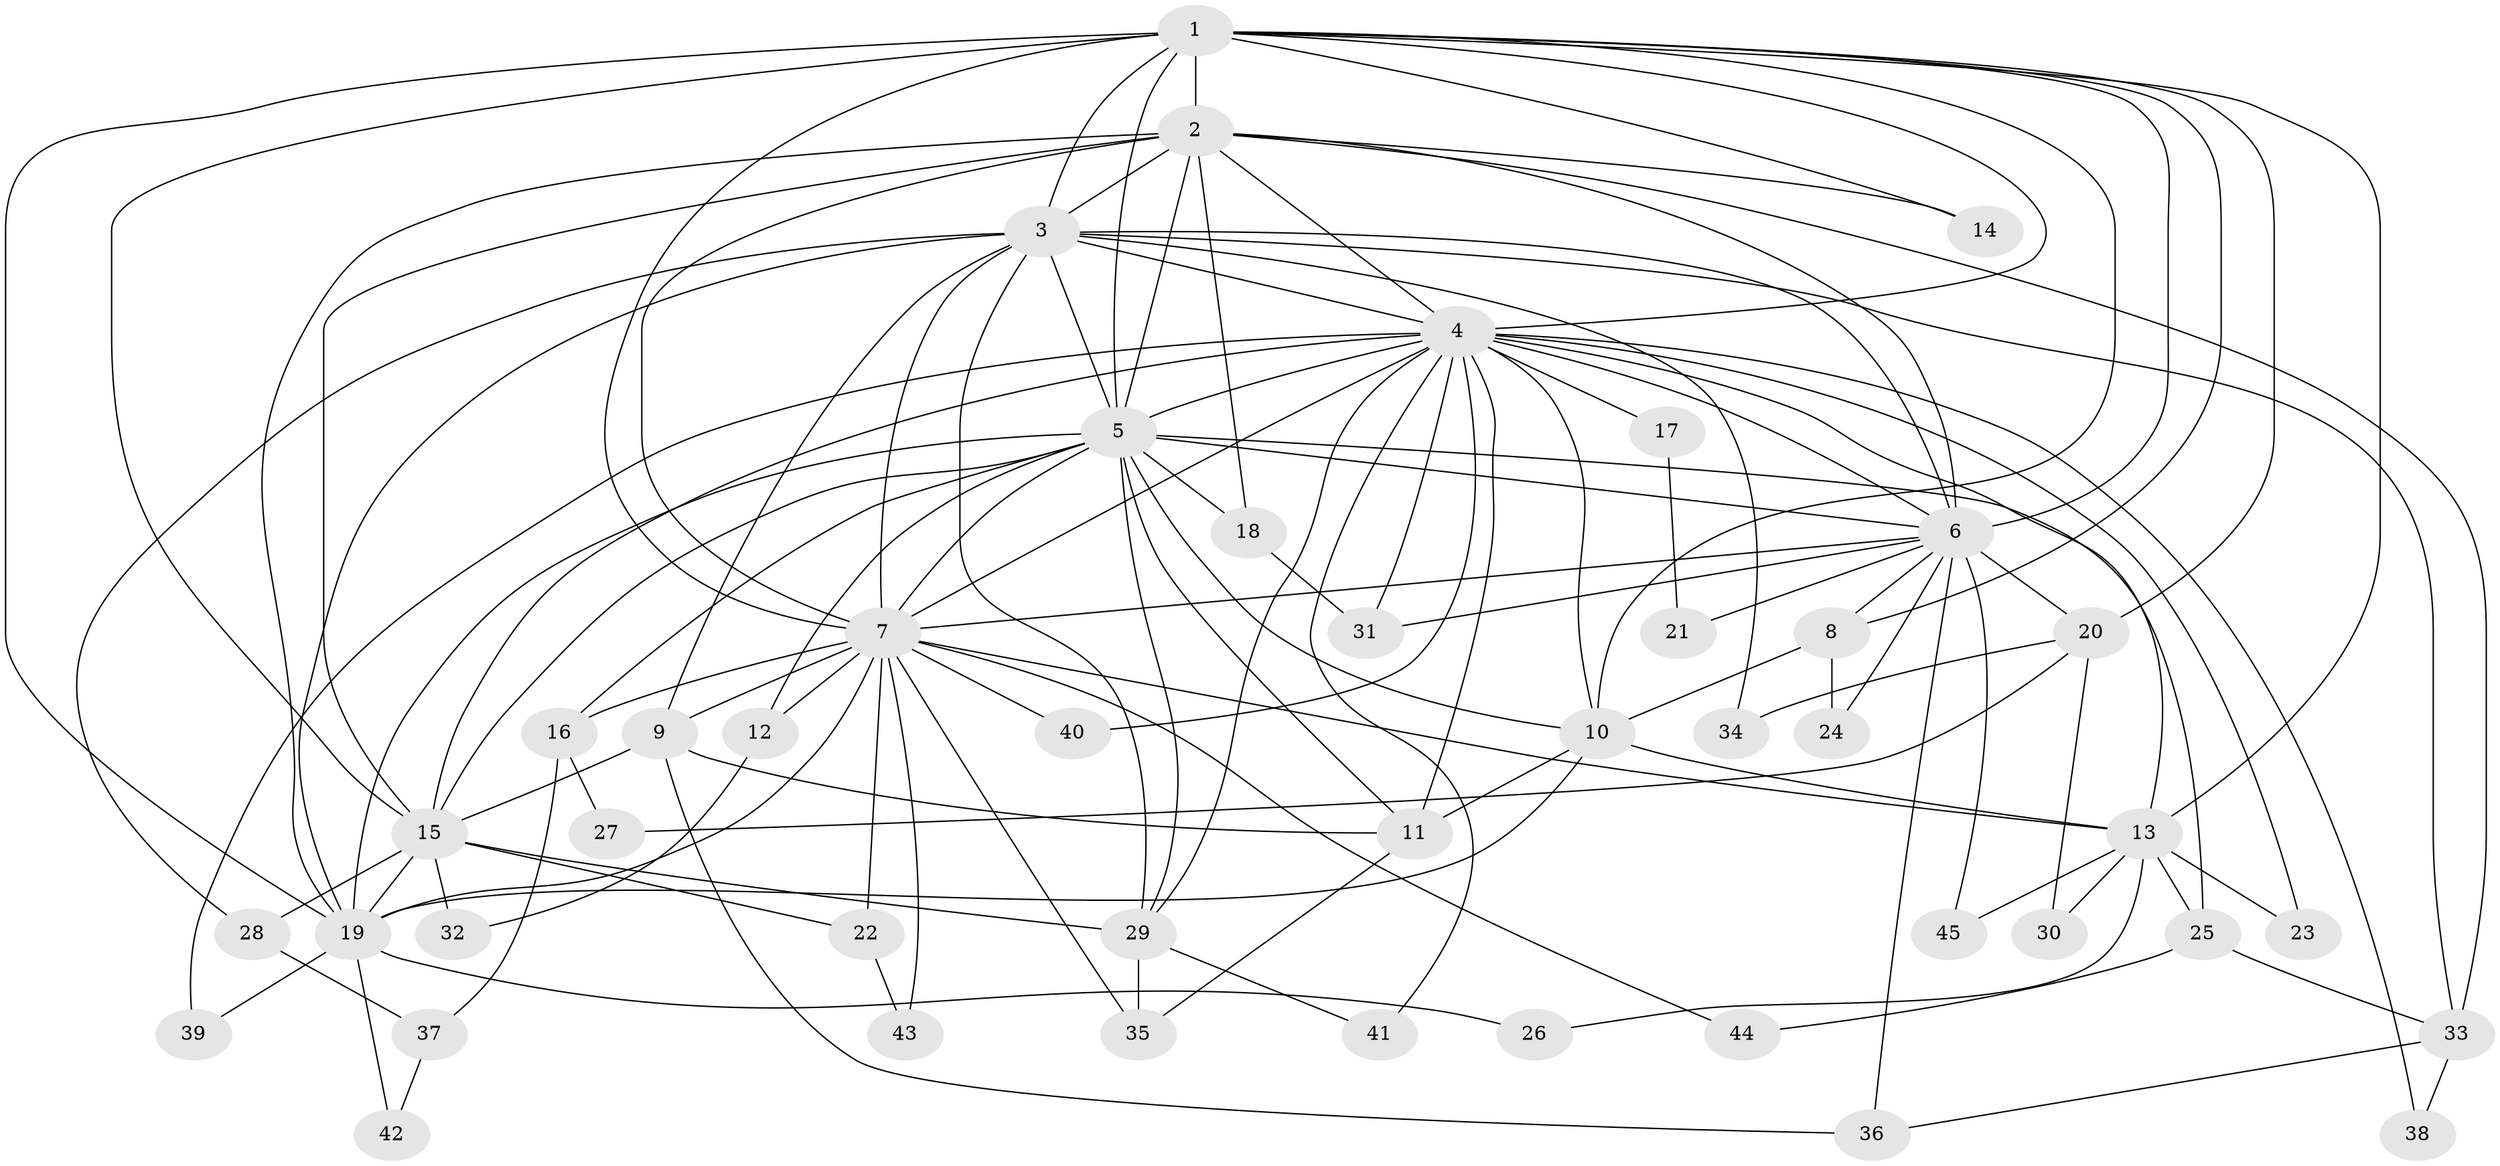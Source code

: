 // original degree distribution, {14: 0.011494252873563218, 17: 0.022988505747126436, 16: 0.011494252873563218, 23: 0.011494252873563218, 20: 0.011494252873563218, 19: 0.011494252873563218, 21: 0.022988505747126436, 18: 0.011494252873563218, 4: 0.10344827586206896, 5: 0.022988505747126436, 2: 0.5287356321839081, 3: 0.1839080459770115, 8: 0.011494252873563218, 6: 0.034482758620689655}
// Generated by graph-tools (version 1.1) at 2025/49/03/04/25 22:49:53]
// undirected, 45 vertices, 116 edges
graph export_dot {
  node [color=gray90,style=filled];
  1;
  2;
  3;
  4;
  5;
  6;
  7;
  8;
  9;
  10;
  11;
  12;
  13;
  14;
  15;
  16;
  17;
  18;
  19;
  20;
  21;
  22;
  23;
  24;
  25;
  26;
  27;
  28;
  29;
  30;
  31;
  32;
  33;
  34;
  35;
  36;
  37;
  38;
  39;
  40;
  41;
  42;
  43;
  44;
  45;
  1 -- 2 [weight=4.0];
  1 -- 3 [weight=2.0];
  1 -- 4 [weight=3.0];
  1 -- 5 [weight=4.0];
  1 -- 6 [weight=2.0];
  1 -- 7 [weight=3.0];
  1 -- 8 [weight=2.0];
  1 -- 10 [weight=1.0];
  1 -- 13 [weight=1.0];
  1 -- 14 [weight=1.0];
  1 -- 15 [weight=2.0];
  1 -- 19 [weight=1.0];
  1 -- 20 [weight=2.0];
  2 -- 3 [weight=3.0];
  2 -- 4 [weight=2.0];
  2 -- 5 [weight=4.0];
  2 -- 6 [weight=3.0];
  2 -- 7 [weight=2.0];
  2 -- 14 [weight=2.0];
  2 -- 15 [weight=9.0];
  2 -- 18 [weight=1.0];
  2 -- 19 [weight=1.0];
  2 -- 33 [weight=3.0];
  3 -- 4 [weight=1.0];
  3 -- 5 [weight=2.0];
  3 -- 6 [weight=1.0];
  3 -- 7 [weight=1.0];
  3 -- 9 [weight=1.0];
  3 -- 19 [weight=1.0];
  3 -- 28 [weight=1.0];
  3 -- 29 [weight=1.0];
  3 -- 33 [weight=1.0];
  3 -- 34 [weight=1.0];
  4 -- 5 [weight=2.0];
  4 -- 6 [weight=1.0];
  4 -- 7 [weight=1.0];
  4 -- 10 [weight=1.0];
  4 -- 11 [weight=1.0];
  4 -- 13 [weight=1.0];
  4 -- 15 [weight=1.0];
  4 -- 17 [weight=1.0];
  4 -- 23 [weight=1.0];
  4 -- 29 [weight=1.0];
  4 -- 31 [weight=1.0];
  4 -- 38 [weight=1.0];
  4 -- 39 [weight=1.0];
  4 -- 40 [weight=1.0];
  4 -- 41 [weight=1.0];
  5 -- 6 [weight=2.0];
  5 -- 7 [weight=2.0];
  5 -- 10 [weight=8.0];
  5 -- 11 [weight=2.0];
  5 -- 12 [weight=1.0];
  5 -- 15 [weight=1.0];
  5 -- 16 [weight=1.0];
  5 -- 18 [weight=2.0];
  5 -- 19 [weight=2.0];
  5 -- 25 [weight=1.0];
  5 -- 29 [weight=1.0];
  6 -- 7 [weight=1.0];
  6 -- 8 [weight=1.0];
  6 -- 20 [weight=1.0];
  6 -- 21 [weight=1.0];
  6 -- 24 [weight=1.0];
  6 -- 31 [weight=1.0];
  6 -- 36 [weight=1.0];
  6 -- 45 [weight=1.0];
  7 -- 9 [weight=1.0];
  7 -- 12 [weight=1.0];
  7 -- 13 [weight=1.0];
  7 -- 16 [weight=2.0];
  7 -- 19 [weight=1.0];
  7 -- 22 [weight=1.0];
  7 -- 35 [weight=1.0];
  7 -- 40 [weight=1.0];
  7 -- 43 [weight=1.0];
  7 -- 44 [weight=1.0];
  8 -- 10 [weight=1.0];
  8 -- 24 [weight=1.0];
  9 -- 11 [weight=1.0];
  9 -- 15 [weight=1.0];
  9 -- 36 [weight=1.0];
  10 -- 11 [weight=1.0];
  10 -- 13 [weight=2.0];
  10 -- 19 [weight=1.0];
  11 -- 35 [weight=1.0];
  12 -- 32 [weight=1.0];
  13 -- 23 [weight=1.0];
  13 -- 25 [weight=1.0];
  13 -- 26 [weight=1.0];
  13 -- 30 [weight=1.0];
  13 -- 45 [weight=1.0];
  15 -- 19 [weight=1.0];
  15 -- 22 [weight=1.0];
  15 -- 28 [weight=1.0];
  15 -- 29 [weight=1.0];
  15 -- 32 [weight=1.0];
  16 -- 27 [weight=1.0];
  16 -- 37 [weight=1.0];
  17 -- 21 [weight=1.0];
  18 -- 31 [weight=1.0];
  19 -- 26 [weight=1.0];
  19 -- 39 [weight=1.0];
  19 -- 42 [weight=1.0];
  20 -- 27 [weight=1.0];
  20 -- 30 [weight=1.0];
  20 -- 34 [weight=1.0];
  22 -- 43 [weight=1.0];
  25 -- 33 [weight=1.0];
  25 -- 44 [weight=1.0];
  28 -- 37 [weight=1.0];
  29 -- 35 [weight=1.0];
  29 -- 41 [weight=1.0];
  33 -- 36 [weight=1.0];
  33 -- 38 [weight=1.0];
  37 -- 42 [weight=1.0];
}
